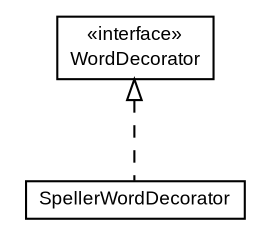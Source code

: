 #!/usr/local/bin/dot
#
# Class diagram 
# Generated by UmlGraph version 4.6 (http://www.spinellis.gr/sw/umlgraph)
#

digraph G {
	edge [fontname="arial",fontsize=10,labelfontname="arial",labelfontsize=10];
	node [fontname="arial",fontsize=10,shape=plaintext];
	// com.octo.captcha.component.word.worddecorator.WordDecorator
	c1575 [label=<<table border="0" cellborder="1" cellspacing="0" cellpadding="2" port="p" href="./WordDecorator.html">
		<tr><td><table border="0" cellspacing="0" cellpadding="1">
			<tr><td> &laquo;interface&raquo; </td></tr>
			<tr><td> WordDecorator </td></tr>
		</table></td></tr>
		</table>>, fontname="arial", fontcolor="black", fontsize=9.0];
	// com.octo.captcha.component.word.worddecorator.SpellerWordDecorator
	c1576 [label=<<table border="0" cellborder="1" cellspacing="0" cellpadding="2" port="p" href="./SpellerWordDecorator.html">
		<tr><td><table border="0" cellspacing="0" cellpadding="1">
			<tr><td> SpellerWordDecorator </td></tr>
		</table></td></tr>
		</table>>, fontname="arial", fontcolor="black", fontsize=9.0];
	//com.octo.captcha.component.word.worddecorator.SpellerWordDecorator implements com.octo.captcha.component.word.worddecorator.WordDecorator
	c1575:p -> c1576:p [dir=back,arrowtail=empty,style=dashed];
}

